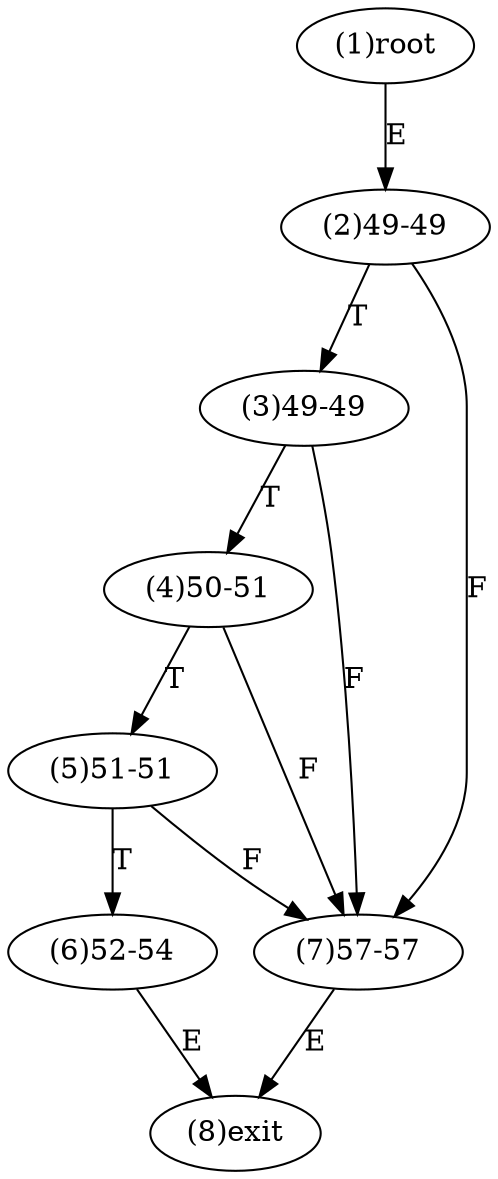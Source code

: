 digraph "" { 
1[ label="(1)root"];
2[ label="(2)49-49"];
3[ label="(3)49-49"];
4[ label="(4)50-51"];
5[ label="(5)51-51"];
6[ label="(6)52-54"];
7[ label="(7)57-57"];
8[ label="(8)exit"];
1->2[ label="E"];
2->7[ label="F"];
2->3[ label="T"];
3->7[ label="F"];
3->4[ label="T"];
4->7[ label="F"];
4->5[ label="T"];
5->7[ label="F"];
5->6[ label="T"];
6->8[ label="E"];
7->8[ label="E"];
}